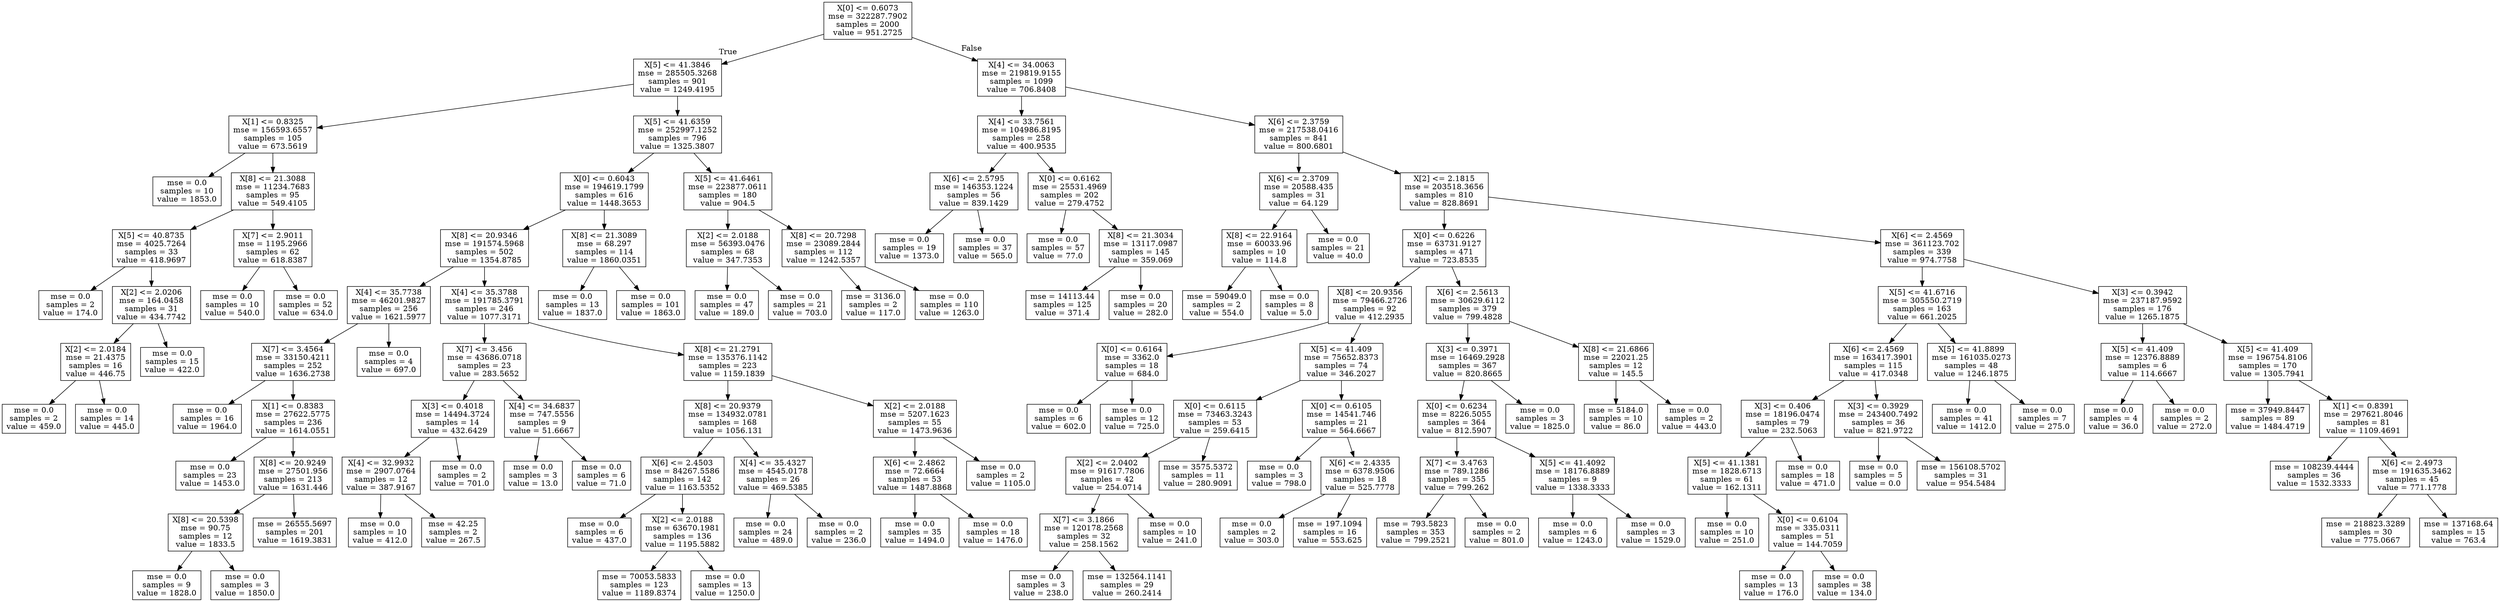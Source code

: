 digraph Tree {
node [shape=box] ;
0 [label="X[0] <= 0.6073\nmse = 322287.7902\nsamples = 2000\nvalue = 951.2725"] ;
1 [label="X[5] <= 41.3846\nmse = 285505.3268\nsamples = 901\nvalue = 1249.4195"] ;
0 -> 1 [labeldistance=2.5, labelangle=45, headlabel="True"] ;
2 [label="X[1] <= 0.8325\nmse = 156593.6557\nsamples = 105\nvalue = 673.5619"] ;
1 -> 2 ;
3 [label="mse = 0.0\nsamples = 10\nvalue = 1853.0"] ;
2 -> 3 ;
4 [label="X[8] <= 21.3088\nmse = 11234.7683\nsamples = 95\nvalue = 549.4105"] ;
2 -> 4 ;
5 [label="X[5] <= 40.8735\nmse = 4025.7264\nsamples = 33\nvalue = 418.9697"] ;
4 -> 5 ;
6 [label="mse = 0.0\nsamples = 2\nvalue = 174.0"] ;
5 -> 6 ;
7 [label="X[2] <= 2.0206\nmse = 164.0458\nsamples = 31\nvalue = 434.7742"] ;
5 -> 7 ;
8 [label="X[2] <= 2.0184\nmse = 21.4375\nsamples = 16\nvalue = 446.75"] ;
7 -> 8 ;
9 [label="mse = 0.0\nsamples = 2\nvalue = 459.0"] ;
8 -> 9 ;
10 [label="mse = 0.0\nsamples = 14\nvalue = 445.0"] ;
8 -> 10 ;
11 [label="mse = 0.0\nsamples = 15\nvalue = 422.0"] ;
7 -> 11 ;
12 [label="X[7] <= 2.9011\nmse = 1195.2966\nsamples = 62\nvalue = 618.8387"] ;
4 -> 12 ;
13 [label="mse = 0.0\nsamples = 10\nvalue = 540.0"] ;
12 -> 13 ;
14 [label="mse = 0.0\nsamples = 52\nvalue = 634.0"] ;
12 -> 14 ;
15 [label="X[5] <= 41.6359\nmse = 252997.1252\nsamples = 796\nvalue = 1325.3807"] ;
1 -> 15 ;
16 [label="X[0] <= 0.6043\nmse = 194619.1799\nsamples = 616\nvalue = 1448.3653"] ;
15 -> 16 ;
17 [label="X[8] <= 20.9346\nmse = 191574.5968\nsamples = 502\nvalue = 1354.8785"] ;
16 -> 17 ;
18 [label="X[4] <= 35.7738\nmse = 46201.9827\nsamples = 256\nvalue = 1621.5977"] ;
17 -> 18 ;
19 [label="X[7] <= 3.4564\nmse = 33150.4211\nsamples = 252\nvalue = 1636.2738"] ;
18 -> 19 ;
20 [label="mse = 0.0\nsamples = 16\nvalue = 1964.0"] ;
19 -> 20 ;
21 [label="X[1] <= 0.8383\nmse = 27622.5775\nsamples = 236\nvalue = 1614.0551"] ;
19 -> 21 ;
22 [label="mse = 0.0\nsamples = 23\nvalue = 1453.0"] ;
21 -> 22 ;
23 [label="X[8] <= 20.9249\nmse = 27501.956\nsamples = 213\nvalue = 1631.446"] ;
21 -> 23 ;
24 [label="X[8] <= 20.5398\nmse = 90.75\nsamples = 12\nvalue = 1833.5"] ;
23 -> 24 ;
25 [label="mse = 0.0\nsamples = 9\nvalue = 1828.0"] ;
24 -> 25 ;
26 [label="mse = 0.0\nsamples = 3\nvalue = 1850.0"] ;
24 -> 26 ;
27 [label="mse = 26555.5697\nsamples = 201\nvalue = 1619.3831"] ;
23 -> 27 ;
28 [label="mse = 0.0\nsamples = 4\nvalue = 697.0"] ;
18 -> 28 ;
29 [label="X[4] <= 35.3788\nmse = 191785.3791\nsamples = 246\nvalue = 1077.3171"] ;
17 -> 29 ;
30 [label="X[7] <= 3.456\nmse = 43686.0718\nsamples = 23\nvalue = 283.5652"] ;
29 -> 30 ;
31 [label="X[3] <= 0.4018\nmse = 14494.3724\nsamples = 14\nvalue = 432.6429"] ;
30 -> 31 ;
32 [label="X[4] <= 32.9932\nmse = 2907.0764\nsamples = 12\nvalue = 387.9167"] ;
31 -> 32 ;
33 [label="mse = 0.0\nsamples = 10\nvalue = 412.0"] ;
32 -> 33 ;
34 [label="mse = 42.25\nsamples = 2\nvalue = 267.5"] ;
32 -> 34 ;
35 [label="mse = 0.0\nsamples = 2\nvalue = 701.0"] ;
31 -> 35 ;
36 [label="X[4] <= 34.6837\nmse = 747.5556\nsamples = 9\nvalue = 51.6667"] ;
30 -> 36 ;
37 [label="mse = 0.0\nsamples = 3\nvalue = 13.0"] ;
36 -> 37 ;
38 [label="mse = 0.0\nsamples = 6\nvalue = 71.0"] ;
36 -> 38 ;
39 [label="X[8] <= 21.2791\nmse = 135376.1142\nsamples = 223\nvalue = 1159.1839"] ;
29 -> 39 ;
40 [label="X[8] <= 20.9379\nmse = 134932.0781\nsamples = 168\nvalue = 1056.131"] ;
39 -> 40 ;
41 [label="X[6] <= 2.4503\nmse = 84267.5586\nsamples = 142\nvalue = 1163.5352"] ;
40 -> 41 ;
42 [label="mse = 0.0\nsamples = 6\nvalue = 437.0"] ;
41 -> 42 ;
43 [label="X[2] <= 2.0188\nmse = 63670.1981\nsamples = 136\nvalue = 1195.5882"] ;
41 -> 43 ;
44 [label="mse = 70053.5833\nsamples = 123\nvalue = 1189.8374"] ;
43 -> 44 ;
45 [label="mse = 0.0\nsamples = 13\nvalue = 1250.0"] ;
43 -> 45 ;
46 [label="X[4] <= 35.4327\nmse = 4545.0178\nsamples = 26\nvalue = 469.5385"] ;
40 -> 46 ;
47 [label="mse = 0.0\nsamples = 24\nvalue = 489.0"] ;
46 -> 47 ;
48 [label="mse = 0.0\nsamples = 2\nvalue = 236.0"] ;
46 -> 48 ;
49 [label="X[2] <= 2.0188\nmse = 5207.1623\nsamples = 55\nvalue = 1473.9636"] ;
39 -> 49 ;
50 [label="X[6] <= 2.4862\nmse = 72.6664\nsamples = 53\nvalue = 1487.8868"] ;
49 -> 50 ;
51 [label="mse = 0.0\nsamples = 35\nvalue = 1494.0"] ;
50 -> 51 ;
52 [label="mse = 0.0\nsamples = 18\nvalue = 1476.0"] ;
50 -> 52 ;
53 [label="mse = 0.0\nsamples = 2\nvalue = 1105.0"] ;
49 -> 53 ;
54 [label="X[8] <= 21.3089\nmse = 68.297\nsamples = 114\nvalue = 1860.0351"] ;
16 -> 54 ;
55 [label="mse = 0.0\nsamples = 13\nvalue = 1837.0"] ;
54 -> 55 ;
56 [label="mse = 0.0\nsamples = 101\nvalue = 1863.0"] ;
54 -> 56 ;
57 [label="X[5] <= 41.6461\nmse = 223877.0611\nsamples = 180\nvalue = 904.5"] ;
15 -> 57 ;
58 [label="X[2] <= 2.0188\nmse = 56393.0476\nsamples = 68\nvalue = 347.7353"] ;
57 -> 58 ;
59 [label="mse = 0.0\nsamples = 47\nvalue = 189.0"] ;
58 -> 59 ;
60 [label="mse = 0.0\nsamples = 21\nvalue = 703.0"] ;
58 -> 60 ;
61 [label="X[8] <= 20.7298\nmse = 23089.2844\nsamples = 112\nvalue = 1242.5357"] ;
57 -> 61 ;
62 [label="mse = 3136.0\nsamples = 2\nvalue = 117.0"] ;
61 -> 62 ;
63 [label="mse = 0.0\nsamples = 110\nvalue = 1263.0"] ;
61 -> 63 ;
64 [label="X[4] <= 34.0063\nmse = 219819.9155\nsamples = 1099\nvalue = 706.8408"] ;
0 -> 64 [labeldistance=2.5, labelangle=-45, headlabel="False"] ;
65 [label="X[4] <= 33.7561\nmse = 104986.8195\nsamples = 258\nvalue = 400.9535"] ;
64 -> 65 ;
66 [label="X[6] <= 2.5795\nmse = 146353.1224\nsamples = 56\nvalue = 839.1429"] ;
65 -> 66 ;
67 [label="mse = 0.0\nsamples = 19\nvalue = 1373.0"] ;
66 -> 67 ;
68 [label="mse = 0.0\nsamples = 37\nvalue = 565.0"] ;
66 -> 68 ;
69 [label="X[0] <= 0.6162\nmse = 25531.4969\nsamples = 202\nvalue = 279.4752"] ;
65 -> 69 ;
70 [label="mse = 0.0\nsamples = 57\nvalue = 77.0"] ;
69 -> 70 ;
71 [label="X[8] <= 21.3034\nmse = 13117.0987\nsamples = 145\nvalue = 359.069"] ;
69 -> 71 ;
72 [label="mse = 14113.44\nsamples = 125\nvalue = 371.4"] ;
71 -> 72 ;
73 [label="mse = 0.0\nsamples = 20\nvalue = 282.0"] ;
71 -> 73 ;
74 [label="X[6] <= 2.3759\nmse = 217538.0416\nsamples = 841\nvalue = 800.6801"] ;
64 -> 74 ;
75 [label="X[6] <= 2.3709\nmse = 20588.435\nsamples = 31\nvalue = 64.129"] ;
74 -> 75 ;
76 [label="X[8] <= 22.9164\nmse = 60033.96\nsamples = 10\nvalue = 114.8"] ;
75 -> 76 ;
77 [label="mse = 59049.0\nsamples = 2\nvalue = 554.0"] ;
76 -> 77 ;
78 [label="mse = 0.0\nsamples = 8\nvalue = 5.0"] ;
76 -> 78 ;
79 [label="mse = 0.0\nsamples = 21\nvalue = 40.0"] ;
75 -> 79 ;
80 [label="X[2] <= 2.1815\nmse = 203518.3656\nsamples = 810\nvalue = 828.8691"] ;
74 -> 80 ;
81 [label="X[0] <= 0.6226\nmse = 63731.9127\nsamples = 471\nvalue = 723.8535"] ;
80 -> 81 ;
82 [label="X[8] <= 20.9356\nmse = 79466.2726\nsamples = 92\nvalue = 412.2935"] ;
81 -> 82 ;
83 [label="X[0] <= 0.6164\nmse = 3362.0\nsamples = 18\nvalue = 684.0"] ;
82 -> 83 ;
84 [label="mse = 0.0\nsamples = 6\nvalue = 602.0"] ;
83 -> 84 ;
85 [label="mse = 0.0\nsamples = 12\nvalue = 725.0"] ;
83 -> 85 ;
86 [label="X[5] <= 41.409\nmse = 75652.8373\nsamples = 74\nvalue = 346.2027"] ;
82 -> 86 ;
87 [label="X[0] <= 0.6115\nmse = 73463.3243\nsamples = 53\nvalue = 259.6415"] ;
86 -> 87 ;
88 [label="X[2] <= 2.0402\nmse = 91617.7806\nsamples = 42\nvalue = 254.0714"] ;
87 -> 88 ;
89 [label="X[7] <= 3.1866\nmse = 120178.2568\nsamples = 32\nvalue = 258.1562"] ;
88 -> 89 ;
90 [label="mse = 0.0\nsamples = 3\nvalue = 238.0"] ;
89 -> 90 ;
91 [label="mse = 132564.1141\nsamples = 29\nvalue = 260.2414"] ;
89 -> 91 ;
92 [label="mse = 0.0\nsamples = 10\nvalue = 241.0"] ;
88 -> 92 ;
93 [label="mse = 3575.5372\nsamples = 11\nvalue = 280.9091"] ;
87 -> 93 ;
94 [label="X[0] <= 0.6105\nmse = 14541.746\nsamples = 21\nvalue = 564.6667"] ;
86 -> 94 ;
95 [label="mse = 0.0\nsamples = 3\nvalue = 798.0"] ;
94 -> 95 ;
96 [label="X[6] <= 2.4335\nmse = 6378.9506\nsamples = 18\nvalue = 525.7778"] ;
94 -> 96 ;
97 [label="mse = 0.0\nsamples = 2\nvalue = 303.0"] ;
96 -> 97 ;
98 [label="mse = 197.1094\nsamples = 16\nvalue = 553.625"] ;
96 -> 98 ;
99 [label="X[6] <= 2.5613\nmse = 30629.6112\nsamples = 379\nvalue = 799.4828"] ;
81 -> 99 ;
100 [label="X[3] <= 0.3971\nmse = 16469.2928\nsamples = 367\nvalue = 820.8665"] ;
99 -> 100 ;
101 [label="X[0] <= 0.6234\nmse = 8226.5055\nsamples = 364\nvalue = 812.5907"] ;
100 -> 101 ;
102 [label="X[7] <= 3.4763\nmse = 789.1286\nsamples = 355\nvalue = 799.262"] ;
101 -> 102 ;
103 [label="mse = 793.5823\nsamples = 353\nvalue = 799.2521"] ;
102 -> 103 ;
104 [label="mse = 0.0\nsamples = 2\nvalue = 801.0"] ;
102 -> 104 ;
105 [label="X[5] <= 41.4092\nmse = 18176.8889\nsamples = 9\nvalue = 1338.3333"] ;
101 -> 105 ;
106 [label="mse = 0.0\nsamples = 6\nvalue = 1243.0"] ;
105 -> 106 ;
107 [label="mse = 0.0\nsamples = 3\nvalue = 1529.0"] ;
105 -> 107 ;
108 [label="mse = 0.0\nsamples = 3\nvalue = 1825.0"] ;
100 -> 108 ;
109 [label="X[8] <= 21.6866\nmse = 22021.25\nsamples = 12\nvalue = 145.5"] ;
99 -> 109 ;
110 [label="mse = 5184.0\nsamples = 10\nvalue = 86.0"] ;
109 -> 110 ;
111 [label="mse = 0.0\nsamples = 2\nvalue = 443.0"] ;
109 -> 111 ;
112 [label="X[6] <= 2.4569\nmse = 361123.702\nsamples = 339\nvalue = 974.7758"] ;
80 -> 112 ;
113 [label="X[5] <= 41.6716\nmse = 305550.2719\nsamples = 163\nvalue = 661.2025"] ;
112 -> 113 ;
114 [label="X[6] <= 2.4569\nmse = 163417.3901\nsamples = 115\nvalue = 417.0348"] ;
113 -> 114 ;
115 [label="X[3] <= 0.406\nmse = 18196.0474\nsamples = 79\nvalue = 232.5063"] ;
114 -> 115 ;
116 [label="X[5] <= 41.1381\nmse = 1828.6713\nsamples = 61\nvalue = 162.1311"] ;
115 -> 116 ;
117 [label="mse = 0.0\nsamples = 10\nvalue = 251.0"] ;
116 -> 117 ;
118 [label="X[0] <= 0.6104\nmse = 335.0311\nsamples = 51\nvalue = 144.7059"] ;
116 -> 118 ;
119 [label="mse = 0.0\nsamples = 13\nvalue = 176.0"] ;
118 -> 119 ;
120 [label="mse = 0.0\nsamples = 38\nvalue = 134.0"] ;
118 -> 120 ;
121 [label="mse = 0.0\nsamples = 18\nvalue = 471.0"] ;
115 -> 121 ;
122 [label="X[3] <= 0.3929\nmse = 243400.7492\nsamples = 36\nvalue = 821.9722"] ;
114 -> 122 ;
123 [label="mse = 0.0\nsamples = 5\nvalue = 0.0"] ;
122 -> 123 ;
124 [label="mse = 156108.5702\nsamples = 31\nvalue = 954.5484"] ;
122 -> 124 ;
125 [label="X[5] <= 41.8899\nmse = 161035.0273\nsamples = 48\nvalue = 1246.1875"] ;
113 -> 125 ;
126 [label="mse = 0.0\nsamples = 41\nvalue = 1412.0"] ;
125 -> 126 ;
127 [label="mse = 0.0\nsamples = 7\nvalue = 275.0"] ;
125 -> 127 ;
128 [label="X[3] <= 0.3942\nmse = 237187.9592\nsamples = 176\nvalue = 1265.1875"] ;
112 -> 128 ;
129 [label="X[5] <= 41.409\nmse = 12376.8889\nsamples = 6\nvalue = 114.6667"] ;
128 -> 129 ;
130 [label="mse = 0.0\nsamples = 4\nvalue = 36.0"] ;
129 -> 130 ;
131 [label="mse = 0.0\nsamples = 2\nvalue = 272.0"] ;
129 -> 131 ;
132 [label="X[5] <= 41.409\nmse = 196754.8106\nsamples = 170\nvalue = 1305.7941"] ;
128 -> 132 ;
133 [label="mse = 37949.8447\nsamples = 89\nvalue = 1484.4719"] ;
132 -> 133 ;
134 [label="X[1] <= 0.8391\nmse = 297621.8046\nsamples = 81\nvalue = 1109.4691"] ;
132 -> 134 ;
135 [label="mse = 108239.4444\nsamples = 36\nvalue = 1532.3333"] ;
134 -> 135 ;
136 [label="X[6] <= 2.4973\nmse = 191635.3462\nsamples = 45\nvalue = 771.1778"] ;
134 -> 136 ;
137 [label="mse = 218823.3289\nsamples = 30\nvalue = 775.0667"] ;
136 -> 137 ;
138 [label="mse = 137168.64\nsamples = 15\nvalue = 763.4"] ;
136 -> 138 ;
}